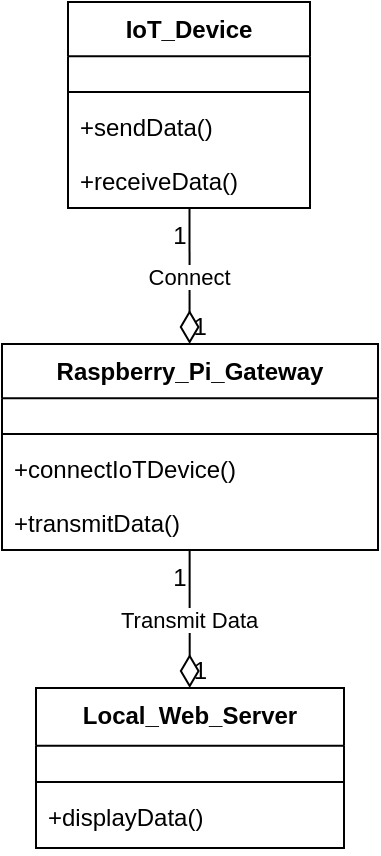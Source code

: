 <mxfile version="24.5.2" type="github">
  <diagram name="Page-1" id="1PJt0S-n6_eXzFKxdxJs">
    <mxGraphModel>
      <root>
        <mxCell id="0" />
        <mxCell id="1" parent="0" />
        <mxCell id="2" value="IoT_Device" style="swimlane;fontStyle=1;align=center;verticalAlign=top;childLayout=stackLayout;horizontal=1;startSize=27.08;horizontalStack=0;resizeParent=1;resizeParentMax=0;resizeLast=0;collapsible=0;marginBottom=0;" vertex="1" parent="1">
          <mxGeometry x="41" y="8" width="121" height="103" as="geometry" />
        </mxCell>
        <mxCell id="3" style="line;strokeWidth=1;fillColor=none;align=left;verticalAlign=middle;spacingTop=-1;spacingLeft=3;spacingRight=3;rotatable=0;labelPosition=right;points=[];portConstraint=eastwest;strokeColor=inherit;" vertex="1" parent="2">
          <mxGeometry y="41" width="121" height="8" as="geometry" />
        </mxCell>
        <mxCell id="4" value="+sendData()" style="text;strokeColor=none;fillColor=none;align=left;verticalAlign=top;spacingLeft=4;spacingRight=4;overflow=hidden;rotatable=0;points=[[0,0.5],[1,0.5]];portConstraint=eastwest;" vertex="1" parent="2">
          <mxGeometry y="49" width="121" height="27" as="geometry" />
        </mxCell>
        <mxCell id="5" value="+receiveData()" style="text;strokeColor=none;fillColor=none;align=left;verticalAlign=top;spacingLeft=4;spacingRight=4;overflow=hidden;rotatable=0;points=[[0,0.5],[1,0.5]];portConstraint=eastwest;" vertex="1" parent="2">
          <mxGeometry y="76" width="121" height="27" as="geometry" />
        </mxCell>
        <mxCell id="6" value="Raspberry_Pi_Gateway" style="swimlane;fontStyle=1;align=center;verticalAlign=top;childLayout=stackLayout;horizontal=1;startSize=27.08;horizontalStack=0;resizeParent=1;resizeParentMax=0;resizeLast=0;collapsible=0;marginBottom=0;" vertex="1" parent="1">
          <mxGeometry x="8" y="179" width="188" height="103" as="geometry" />
        </mxCell>
        <mxCell id="7" style="line;strokeWidth=1;fillColor=none;align=left;verticalAlign=middle;spacingTop=-1;spacingLeft=3;spacingRight=3;rotatable=0;labelPosition=right;points=[];portConstraint=eastwest;strokeColor=inherit;" vertex="1" parent="6">
          <mxGeometry y="41" width="188" height="8" as="geometry" />
        </mxCell>
        <mxCell id="8" value="+connectIoTDevice()" style="text;strokeColor=none;fillColor=none;align=left;verticalAlign=top;spacingLeft=4;spacingRight=4;overflow=hidden;rotatable=0;points=[[0,0.5],[1,0.5]];portConstraint=eastwest;" vertex="1" parent="6">
          <mxGeometry y="49" width="188" height="27" as="geometry" />
        </mxCell>
        <mxCell id="9" value="+transmitData()" style="text;strokeColor=none;fillColor=none;align=left;verticalAlign=top;spacingLeft=4;spacingRight=4;overflow=hidden;rotatable=0;points=[[0,0.5],[1,0.5]];portConstraint=eastwest;" vertex="1" parent="6">
          <mxGeometry y="76" width="188" height="27" as="geometry" />
        </mxCell>
        <mxCell id="10" value="Local_Web_Server" style="swimlane;fontStyle=1;align=center;verticalAlign=top;childLayout=stackLayout;horizontal=1;startSize=28.875;horizontalStack=0;resizeParent=1;resizeParentMax=0;resizeLast=0;collapsible=0;marginBottom=0;" vertex="1" parent="1">
          <mxGeometry x="25" y="351" width="154" height="80" as="geometry" />
        </mxCell>
        <mxCell id="11" style="line;strokeWidth=1;fillColor=none;align=left;verticalAlign=middle;spacingTop=-1;spacingLeft=3;spacingRight=3;rotatable=0;labelPosition=right;points=[];portConstraint=eastwest;strokeColor=inherit;" vertex="1" parent="10">
          <mxGeometry y="43" width="154" height="8" as="geometry" />
        </mxCell>
        <mxCell id="12" value="+displayData()" style="text;strokeColor=none;fillColor=none;align=left;verticalAlign=top;spacingLeft=4;spacingRight=4;overflow=hidden;rotatable=0;points=[[0,0.5],[1,0.5]];portConstraint=eastwest;" vertex="1" parent="10">
          <mxGeometry y="51" width="154" height="29" as="geometry" />
        </mxCell>
        <mxCell id="13" value="Connect" style="curved=1;startArrow=none;endArrow=diamondThin;endSize=14;endFill=0;exitX=0.502;exitY=0.998;entryX=0.499;entryY=0.004;" edge="1" parent="1" source="2" target="6">
          <mxGeometry relative="1" as="geometry">
            <Array as="points" />
          </mxGeometry>
        </mxCell>
        <mxCell id="14" value="1" style="edgeLabel;resizable=0;labelBackgroundColor=none;fontSize=12;align=right;verticalAlign=top;" vertex="1" parent="13">
          <mxGeometry x="-1" relative="1" as="geometry" />
        </mxCell>
        <mxCell id="15" value="1" style="edgeLabel;resizable=0;labelBackgroundColor=none;fontSize=12;align=left;verticalAlign=bottom;" vertex="1" parent="13">
          <mxGeometry x="1" relative="1" as="geometry" />
        </mxCell>
        <mxCell id="16" value="Transmit Data" style="curved=1;startArrow=none;endArrow=diamondThin;endSize=14;endFill=0;exitX=0.499;exitY=1.002;entryX=0.499;entryY=-0.003;" edge="1" parent="1" source="6" target="10">
          <mxGeometry relative="1" as="geometry">
            <Array as="points" />
          </mxGeometry>
        </mxCell>
        <mxCell id="17" value="1" style="edgeLabel;resizable=0;labelBackgroundColor=none;fontSize=12;align=right;verticalAlign=top;" vertex="1" parent="16">
          <mxGeometry x="-1" relative="1" as="geometry" />
        </mxCell>
        <mxCell id="18" value="1" style="edgeLabel;resizable=0;labelBackgroundColor=none;fontSize=12;align=left;verticalAlign=bottom;" vertex="1" parent="16">
          <mxGeometry x="1" relative="1" as="geometry" />
        </mxCell>
      </root>
    </mxGraphModel>
  </diagram>
</mxfile>
